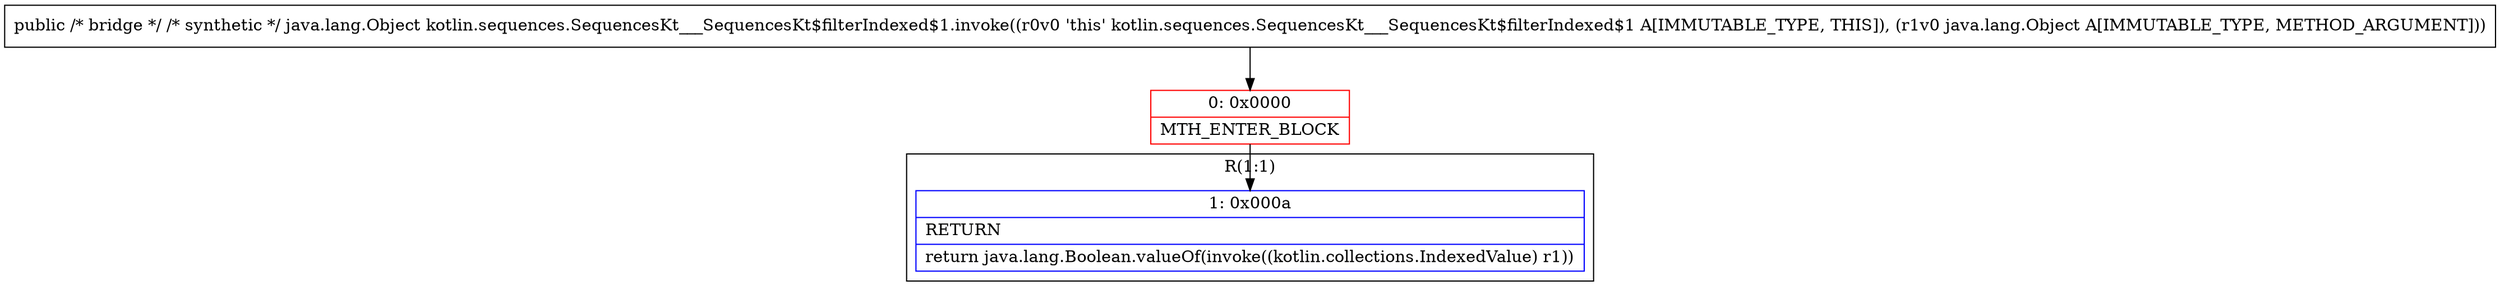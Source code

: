 digraph "CFG forkotlin.sequences.SequencesKt___SequencesKt$filterIndexed$1.invoke(Ljava\/lang\/Object;)Ljava\/lang\/Object;" {
subgraph cluster_Region_929852167 {
label = "R(1:1)";
node [shape=record,color=blue];
Node_1 [shape=record,label="{1\:\ 0x000a|RETURN\l|return java.lang.Boolean.valueOf(invoke((kotlin.collections.IndexedValue) r1))\l}"];
}
Node_0 [shape=record,color=red,label="{0\:\ 0x0000|MTH_ENTER_BLOCK\l}"];
MethodNode[shape=record,label="{public \/* bridge *\/ \/* synthetic *\/ java.lang.Object kotlin.sequences.SequencesKt___SequencesKt$filterIndexed$1.invoke((r0v0 'this' kotlin.sequences.SequencesKt___SequencesKt$filterIndexed$1 A[IMMUTABLE_TYPE, THIS]), (r1v0 java.lang.Object A[IMMUTABLE_TYPE, METHOD_ARGUMENT])) }"];
MethodNode -> Node_0;
Node_0 -> Node_1;
}

